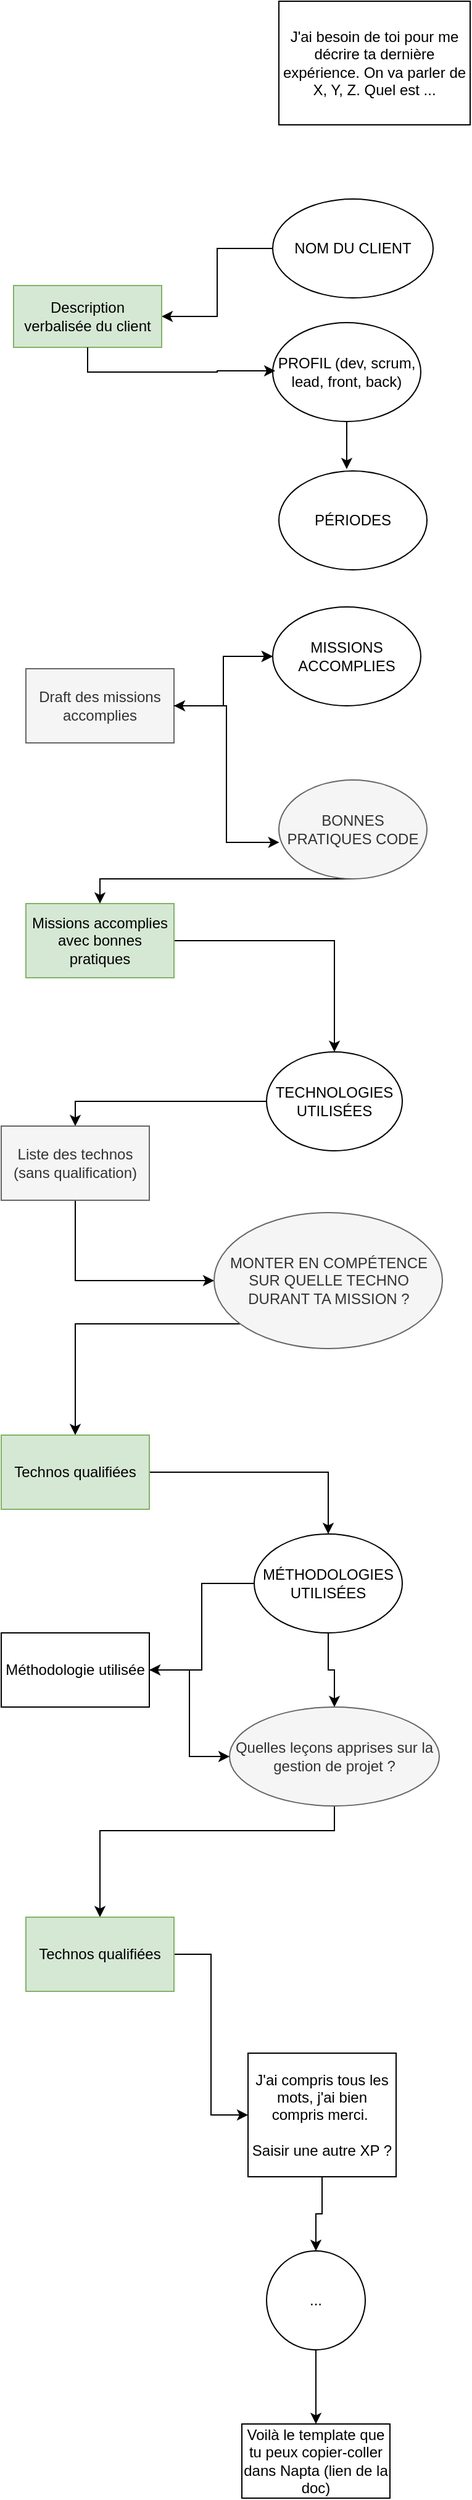 <mxfile version="24.5.3" type="github">
  <diagram name="Page-1" id="lKbQUw9RVPmazEnuOnoC">
    <mxGraphModel dx="1368" dy="959" grid="1" gridSize="10" guides="1" tooltips="1" connect="1" arrows="1" fold="1" page="1" pageScale="1" pageWidth="827" pageHeight="1169" math="0" shadow="0">
      <root>
        <mxCell id="0" />
        <mxCell id="1" parent="0" />
        <mxCell id="96W-rycw6KNxEAgTsfMm-1" value="J&#39;ai besoin de toi pour me décrire ta dernière expérience. On va parler de X, Y, Z. Quel est ..." style="whiteSpace=wrap;html=1;" vertex="1" parent="1">
          <mxGeometry x="395" y="20" width="155" height="100" as="geometry" />
        </mxCell>
        <mxCell id="96W-rycw6KNxEAgTsfMm-16" value="" style="edgeStyle=orthogonalEdgeStyle;rounded=0;orthogonalLoop=1;jettySize=auto;html=1;" edge="1" parent="1" source="96W-rycw6KNxEAgTsfMm-4" target="96W-rycw6KNxEAgTsfMm-15">
          <mxGeometry relative="1" as="geometry" />
        </mxCell>
        <mxCell id="96W-rycw6KNxEAgTsfMm-4" value="NOM DU CLIENT" style="ellipse;whiteSpace=wrap;html=1;" vertex="1" parent="1">
          <mxGeometry x="390" y="180" width="130" height="80" as="geometry" />
        </mxCell>
        <mxCell id="96W-rycw6KNxEAgTsfMm-24" value="" style="edgeStyle=orthogonalEdgeStyle;rounded=0;orthogonalLoop=1;jettySize=auto;html=1;" edge="1" parent="1" source="96W-rycw6KNxEAgTsfMm-7" target="96W-rycw6KNxEAgTsfMm-23">
          <mxGeometry relative="1" as="geometry" />
        </mxCell>
        <mxCell id="96W-rycw6KNxEAgTsfMm-7" value="MISSIONS ACCOMPLIES" style="ellipse;whiteSpace=wrap;html=1;" vertex="1" parent="1">
          <mxGeometry x="390" y="510" width="120" height="80" as="geometry" />
        </mxCell>
        <mxCell id="96W-rycw6KNxEAgTsfMm-40" style="edgeStyle=orthogonalEdgeStyle;rounded=0;orthogonalLoop=1;jettySize=auto;html=1;entryX=0.5;entryY=0;entryDx=0;entryDy=0;" edge="1" parent="1" source="96W-rycw6KNxEAgTsfMm-8" target="96W-rycw6KNxEAgTsfMm-38">
          <mxGeometry relative="1" as="geometry" />
        </mxCell>
        <mxCell id="96W-rycw6KNxEAgTsfMm-8" value="TECHNOLOGIES UTILISÉES" style="ellipse;whiteSpace=wrap;html=1;" vertex="1" parent="1">
          <mxGeometry x="385" y="870" width="110" height="80" as="geometry" />
        </mxCell>
        <mxCell id="96W-rycw6KNxEAgTsfMm-49" style="edgeStyle=orthogonalEdgeStyle;rounded=0;orthogonalLoop=1;jettySize=auto;html=1;entryX=0.5;entryY=0;entryDx=0;entryDy=0;" edge="1" parent="1" source="96W-rycw6KNxEAgTsfMm-9" target="96W-rycw6KNxEAgTsfMm-48">
          <mxGeometry relative="1" as="geometry" />
        </mxCell>
        <mxCell id="96W-rycw6KNxEAgTsfMm-52" value="" style="edgeStyle=orthogonalEdgeStyle;rounded=0;orthogonalLoop=1;jettySize=auto;html=1;" edge="1" parent="1" source="96W-rycw6KNxEAgTsfMm-9" target="96W-rycw6KNxEAgTsfMm-51">
          <mxGeometry relative="1" as="geometry" />
        </mxCell>
        <mxCell id="96W-rycw6KNxEAgTsfMm-9" value="MÉTHODOLOGIES UTILISÉES" style="ellipse;whiteSpace=wrap;html=1;" vertex="1" parent="1">
          <mxGeometry x="375" y="1260" width="120" height="80" as="geometry" />
        </mxCell>
        <mxCell id="96W-rycw6KNxEAgTsfMm-11" value="PROFIL (dev, scrum, lead, front, back)" style="ellipse;whiteSpace=wrap;html=1;" vertex="1" parent="1">
          <mxGeometry x="390" y="280" width="120" height="80" as="geometry" />
        </mxCell>
        <mxCell id="96W-rycw6KNxEAgTsfMm-21" value="" style="edgeStyle=orthogonalEdgeStyle;rounded=0;orthogonalLoop=1;jettySize=auto;html=1;" edge="1" parent="1" source="96W-rycw6KNxEAgTsfMm-56" target="96W-rycw6KNxEAgTsfMm-20">
          <mxGeometry relative="1" as="geometry" />
        </mxCell>
        <mxCell id="96W-rycw6KNxEAgTsfMm-58" style="edgeStyle=orthogonalEdgeStyle;rounded=0;orthogonalLoop=1;jettySize=auto;html=1;entryX=0.5;entryY=0;entryDx=0;entryDy=0;" edge="1" parent="1" source="96W-rycw6KNxEAgTsfMm-13" target="96W-rycw6KNxEAgTsfMm-56">
          <mxGeometry relative="1" as="geometry" />
        </mxCell>
        <mxCell id="96W-rycw6KNxEAgTsfMm-13" value="J&#39;ai compris tous les mots, j&#39;ai bien compris merci.&amp;nbsp;&lt;div&gt;&lt;br&gt;&lt;/div&gt;&lt;div&gt;Saisir une autre XP ?&lt;/div&gt;" style="whiteSpace=wrap;html=1;" vertex="1" parent="1">
          <mxGeometry x="370" y="1680" width="120" height="100" as="geometry" />
        </mxCell>
        <mxCell id="96W-rycw6KNxEAgTsfMm-15" value="Description verbalisée du client" style="whiteSpace=wrap;html=1;fillColor=#d5e8d4;strokeColor=#82b366;" vertex="1" parent="1">
          <mxGeometry x="180" y="250" width="120" height="50" as="geometry" />
        </mxCell>
        <mxCell id="96W-rycw6KNxEAgTsfMm-17" style="edgeStyle=orthogonalEdgeStyle;rounded=0;orthogonalLoop=1;jettySize=auto;html=1;entryX=0.017;entryY=0.613;entryDx=0;entryDy=0;entryPerimeter=0;" edge="1" parent="1" source="96W-rycw6KNxEAgTsfMm-15">
          <mxGeometry relative="1" as="geometry">
            <mxPoint x="392.04" y="319.04" as="targetPoint" />
            <Array as="points">
              <mxPoint x="240" y="320" />
              <mxPoint x="345" y="320" />
              <mxPoint x="345" y="319" />
            </Array>
          </mxGeometry>
        </mxCell>
        <mxCell id="96W-rycw6KNxEAgTsfMm-6" value="PÉRIODES" style="ellipse;whiteSpace=wrap;html=1;" vertex="1" parent="1">
          <mxGeometry x="395" y="400" width="120" height="80" as="geometry" />
        </mxCell>
        <mxCell id="96W-rycw6KNxEAgTsfMm-20" value="Voilà le template que tu peux copier-coller dans Napta (lien de la doc)" style="whiteSpace=wrap;html=1;" vertex="1" parent="1">
          <mxGeometry x="365" y="1980" width="120" height="60" as="geometry" />
        </mxCell>
        <mxCell id="96W-rycw6KNxEAgTsfMm-22" style="edgeStyle=orthogonalEdgeStyle;rounded=0;orthogonalLoop=1;jettySize=auto;html=1;entryX=0.458;entryY=-0.019;entryDx=0;entryDy=0;entryPerimeter=0;" edge="1" parent="1" source="96W-rycw6KNxEAgTsfMm-11" target="96W-rycw6KNxEAgTsfMm-6">
          <mxGeometry relative="1" as="geometry" />
        </mxCell>
        <mxCell id="96W-rycw6KNxEAgTsfMm-29" value="" style="edgeStyle=orthogonalEdgeStyle;rounded=0;orthogonalLoop=1;jettySize=auto;html=1;" edge="1" parent="1" source="96W-rycw6KNxEAgTsfMm-23" target="96W-rycw6KNxEAgTsfMm-7">
          <mxGeometry relative="1" as="geometry" />
        </mxCell>
        <mxCell id="96W-rycw6KNxEAgTsfMm-30" value="" style="edgeStyle=orthogonalEdgeStyle;rounded=0;orthogonalLoop=1;jettySize=auto;html=1;" edge="1" parent="1" source="96W-rycw6KNxEAgTsfMm-23" target="96W-rycw6KNxEAgTsfMm-7">
          <mxGeometry relative="1" as="geometry" />
        </mxCell>
        <mxCell id="96W-rycw6KNxEAgTsfMm-23" value="Draft des missions accomplies" style="whiteSpace=wrap;html=1;fillColor=#f5f5f5;fontColor=#333333;strokeColor=#666666;" vertex="1" parent="1">
          <mxGeometry x="190" y="560" width="120" height="60" as="geometry" />
        </mxCell>
        <mxCell id="96W-rycw6KNxEAgTsfMm-34" style="edgeStyle=orthogonalEdgeStyle;rounded=0;orthogonalLoop=1;jettySize=auto;html=1;" edge="1" parent="1" source="96W-rycw6KNxEAgTsfMm-27" target="96W-rycw6KNxEAgTsfMm-8">
          <mxGeometry relative="1" as="geometry" />
        </mxCell>
        <mxCell id="96W-rycw6KNxEAgTsfMm-27" value="Missions accomplies avec bonnes pratiques" style="whiteSpace=wrap;html=1;fillColor=#d5e8d4;strokeColor=#82b366;" vertex="1" parent="1">
          <mxGeometry x="190" y="750" width="120" height="60" as="geometry" />
        </mxCell>
        <mxCell id="96W-rycw6KNxEAgTsfMm-33" style="edgeStyle=orthogonalEdgeStyle;rounded=0;orthogonalLoop=1;jettySize=auto;html=1;" edge="1" parent="1" source="96W-rycw6KNxEAgTsfMm-31" target="96W-rycw6KNxEAgTsfMm-27">
          <mxGeometry relative="1" as="geometry">
            <Array as="points">
              <mxPoint x="250" y="730" />
            </Array>
          </mxGeometry>
        </mxCell>
        <mxCell id="96W-rycw6KNxEAgTsfMm-31" value="BONNES PRATIQUES CODE" style="ellipse;whiteSpace=wrap;html=1;fillColor=#f5f5f5;fontColor=#333333;strokeColor=#666666;" vertex="1" parent="1">
          <mxGeometry x="395" y="650" width="120" height="80" as="geometry" />
        </mxCell>
        <mxCell id="96W-rycw6KNxEAgTsfMm-32" style="edgeStyle=orthogonalEdgeStyle;rounded=0;orthogonalLoop=1;jettySize=auto;html=1;entryX=0.003;entryY=0.631;entryDx=0;entryDy=0;entryPerimeter=0;" edge="1" parent="1" source="96W-rycw6KNxEAgTsfMm-23" target="96W-rycw6KNxEAgTsfMm-31">
          <mxGeometry relative="1" as="geometry" />
        </mxCell>
        <mxCell id="96W-rycw6KNxEAgTsfMm-41" style="edgeStyle=orthogonalEdgeStyle;rounded=0;orthogonalLoop=1;jettySize=auto;html=1;entryX=0;entryY=0.5;entryDx=0;entryDy=0;" edge="1" parent="1" source="96W-rycw6KNxEAgTsfMm-38" target="96W-rycw6KNxEAgTsfMm-39">
          <mxGeometry relative="1" as="geometry">
            <Array as="points">
              <mxPoint x="230" y="1055" />
            </Array>
          </mxGeometry>
        </mxCell>
        <mxCell id="96W-rycw6KNxEAgTsfMm-38" value="Liste des technos (sans qualification)" style="whiteSpace=wrap;html=1;fillColor=#f5f5f5;fontColor=#333333;strokeColor=#666666;" vertex="1" parent="1">
          <mxGeometry x="170" y="930" width="120" height="60" as="geometry" />
        </mxCell>
        <mxCell id="96W-rycw6KNxEAgTsfMm-44" style="edgeStyle=orthogonalEdgeStyle;rounded=0;orthogonalLoop=1;jettySize=auto;html=1;" edge="1" parent="1" source="96W-rycw6KNxEAgTsfMm-39" target="96W-rycw6KNxEAgTsfMm-42">
          <mxGeometry relative="1" as="geometry">
            <Array as="points">
              <mxPoint x="230" y="1090" />
            </Array>
          </mxGeometry>
        </mxCell>
        <mxCell id="96W-rycw6KNxEAgTsfMm-39" value="MONTER EN COMPÉTENCE SUR QUELLE TECHNO DURANT TA MISSION ?" style="ellipse;whiteSpace=wrap;html=1;fillColor=#f5f5f5;fontColor=#333333;strokeColor=#666666;" vertex="1" parent="1">
          <mxGeometry x="342.5" y="1000" width="185" height="110" as="geometry" />
        </mxCell>
        <mxCell id="96W-rycw6KNxEAgTsfMm-45" style="edgeStyle=orthogonalEdgeStyle;rounded=0;orthogonalLoop=1;jettySize=auto;html=1;entryX=0.5;entryY=0;entryDx=0;entryDy=0;" edge="1" parent="1" source="96W-rycw6KNxEAgTsfMm-42" target="96W-rycw6KNxEAgTsfMm-9">
          <mxGeometry relative="1" as="geometry" />
        </mxCell>
        <mxCell id="96W-rycw6KNxEAgTsfMm-42" value="Technos qualifiées" style="whiteSpace=wrap;html=1;fillColor=#d5e8d4;strokeColor=#82b366;" vertex="1" parent="1">
          <mxGeometry x="170" y="1180" width="120" height="60" as="geometry" />
        </mxCell>
        <mxCell id="96W-rycw6KNxEAgTsfMm-54" style="edgeStyle=orthogonalEdgeStyle;rounded=0;orthogonalLoop=1;jettySize=auto;html=1;entryX=0.5;entryY=0;entryDx=0;entryDy=0;" edge="1" parent="1" source="96W-rycw6KNxEAgTsfMm-48" target="96W-rycw6KNxEAgTsfMm-50">
          <mxGeometry relative="1" as="geometry">
            <Array as="points">
              <mxPoint x="440" y="1500" />
              <mxPoint x="250" y="1500" />
            </Array>
          </mxGeometry>
        </mxCell>
        <mxCell id="96W-rycw6KNxEAgTsfMm-48" value="&lt;span style=&quot;caret-color: rgb(51, 51, 51); color: rgb(51, 51, 51);&quot;&gt;Quelles leçons apprises sur la gestion de projet ?&lt;/span&gt;" style="ellipse;whiteSpace=wrap;html=1;fillColor=#f5f5f5;fontColor=#333333;strokeColor=#666666;" vertex="1" parent="1">
          <mxGeometry x="355" y="1400" width="170" height="80" as="geometry" />
        </mxCell>
        <mxCell id="96W-rycw6KNxEAgTsfMm-55" style="edgeStyle=orthogonalEdgeStyle;rounded=0;orthogonalLoop=1;jettySize=auto;html=1;entryX=0;entryY=0.5;entryDx=0;entryDy=0;" edge="1" parent="1" source="96W-rycw6KNxEAgTsfMm-50" target="96W-rycw6KNxEAgTsfMm-13">
          <mxGeometry relative="1" as="geometry" />
        </mxCell>
        <mxCell id="96W-rycw6KNxEAgTsfMm-50" value="Technos qualifiées" style="whiteSpace=wrap;html=1;fillColor=#d5e8d4;strokeColor=#82b366;" vertex="1" parent="1">
          <mxGeometry x="190" y="1570" width="120" height="60" as="geometry" />
        </mxCell>
        <mxCell id="96W-rycw6KNxEAgTsfMm-53" style="edgeStyle=orthogonalEdgeStyle;rounded=0;orthogonalLoop=1;jettySize=auto;html=1;entryX=0;entryY=0.5;entryDx=0;entryDy=0;" edge="1" parent="1" source="96W-rycw6KNxEAgTsfMm-51" target="96W-rycw6KNxEAgTsfMm-48">
          <mxGeometry relative="1" as="geometry" />
        </mxCell>
        <mxCell id="96W-rycw6KNxEAgTsfMm-51" value="Méthodologie utilisée" style="whiteSpace=wrap;html=1;" vertex="1" parent="1">
          <mxGeometry x="170" y="1340" width="120" height="60" as="geometry" />
        </mxCell>
        <mxCell id="96W-rycw6KNxEAgTsfMm-56" value="..." style="ellipse;whiteSpace=wrap;html=1;" vertex="1" parent="1">
          <mxGeometry x="385" y="1840" width="80" height="80" as="geometry" />
        </mxCell>
      </root>
    </mxGraphModel>
  </diagram>
</mxfile>
